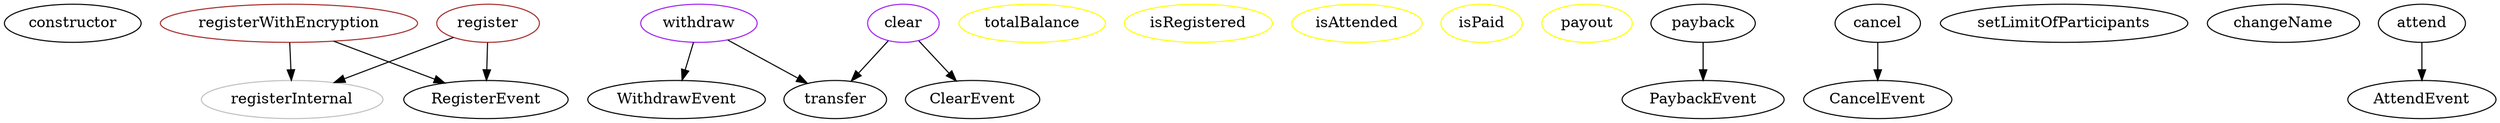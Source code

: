 strict digraph {
  constructor
  registerWithEncryption [color=brown]
  registerInternal [color=gray]
  RegisterEvent
  register [color=brown]
  withdraw [color=purple]
  transfer
  WithdrawEvent
  totalBalance [color=yellow]
  isRegistered [color=yellow]
  isAttended [color=yellow]
  isPaid [color=yellow]
  payout [color=yellow]
  payback
  PaybackEvent
  cancel
  CancelEvent
  clear [color=purple]
  ClearEvent
  setLimitOfParticipants
  changeName
  attend
  AttendEvent
  registerWithEncryption -> registerInternal
  registerWithEncryption -> RegisterEvent
  register -> registerInternal
  register -> RegisterEvent
  withdraw -> transfer
  withdraw -> WithdrawEvent
  payback -> PaybackEvent
  cancel -> CancelEvent
  clear -> transfer
  clear -> ClearEvent
  attend -> AttendEvent
}

